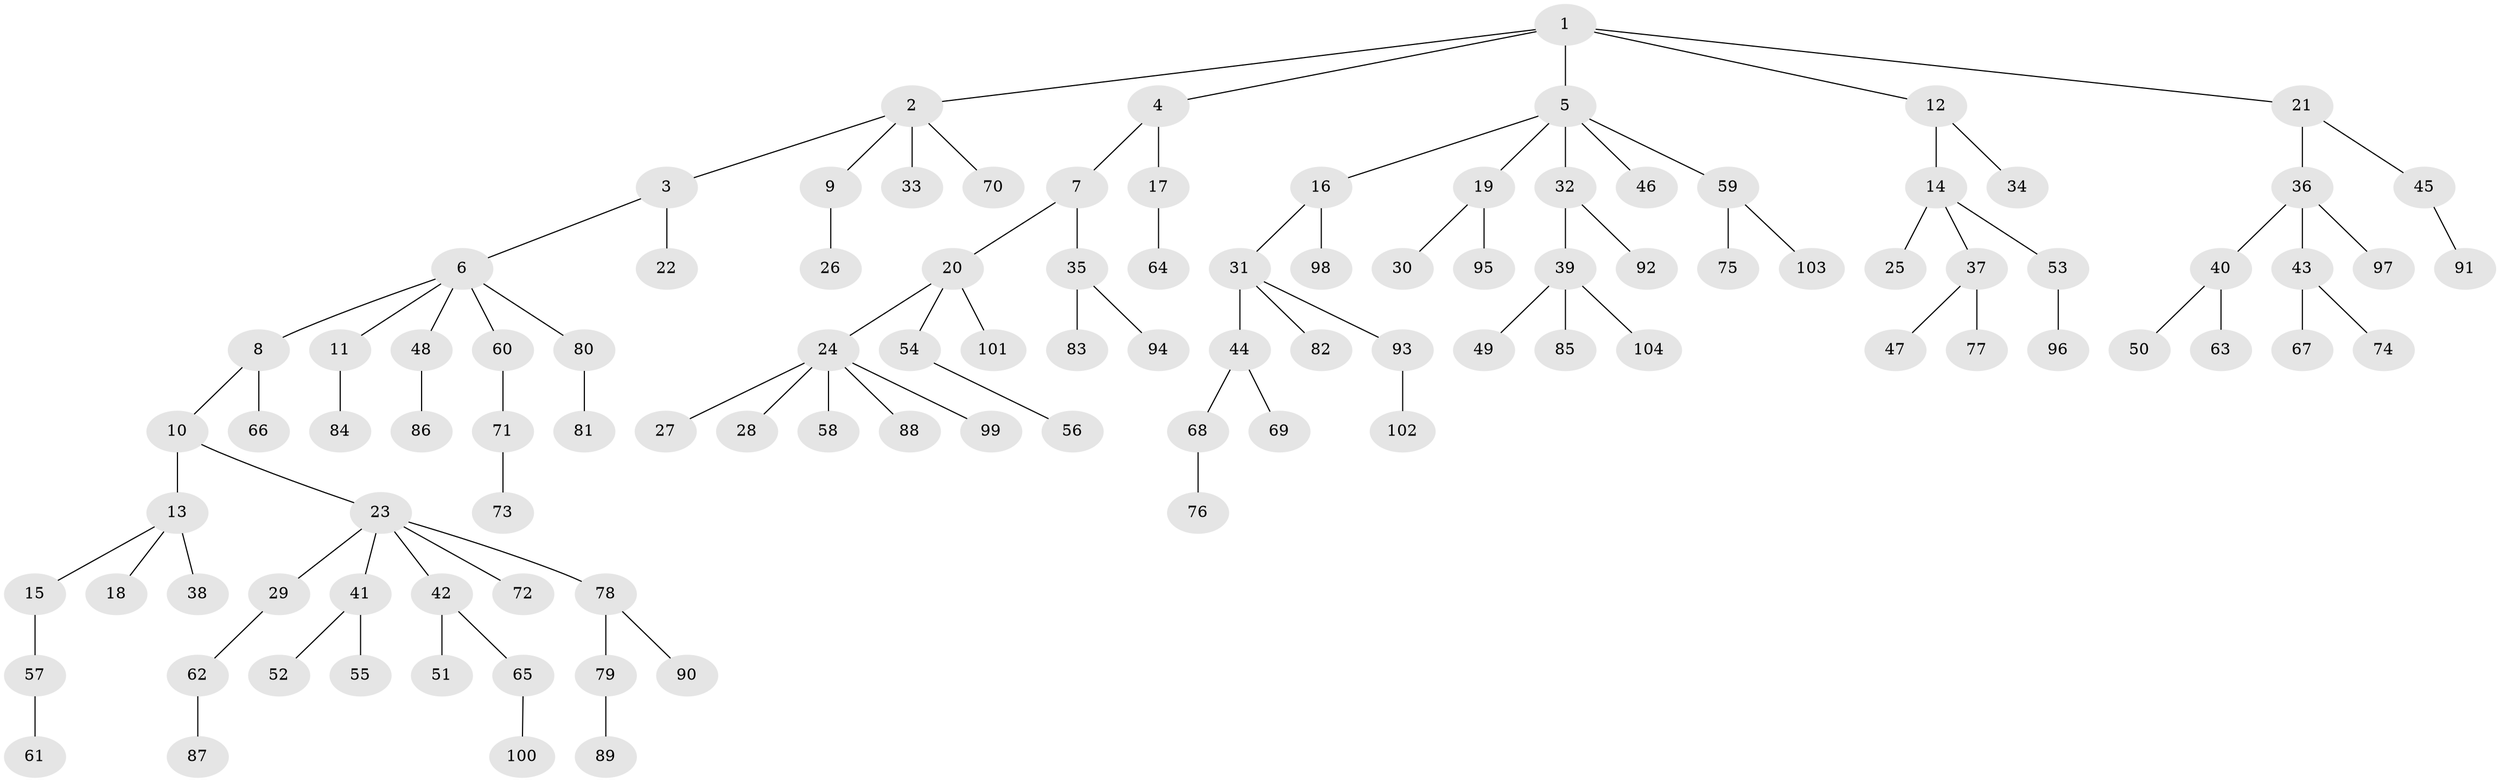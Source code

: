 // Generated by graph-tools (version 1.1) at 2025/50/03/09/25 03:50:16]
// undirected, 104 vertices, 103 edges
graph export_dot {
graph [start="1"]
  node [color=gray90,style=filled];
  1;
  2;
  3;
  4;
  5;
  6;
  7;
  8;
  9;
  10;
  11;
  12;
  13;
  14;
  15;
  16;
  17;
  18;
  19;
  20;
  21;
  22;
  23;
  24;
  25;
  26;
  27;
  28;
  29;
  30;
  31;
  32;
  33;
  34;
  35;
  36;
  37;
  38;
  39;
  40;
  41;
  42;
  43;
  44;
  45;
  46;
  47;
  48;
  49;
  50;
  51;
  52;
  53;
  54;
  55;
  56;
  57;
  58;
  59;
  60;
  61;
  62;
  63;
  64;
  65;
  66;
  67;
  68;
  69;
  70;
  71;
  72;
  73;
  74;
  75;
  76;
  77;
  78;
  79;
  80;
  81;
  82;
  83;
  84;
  85;
  86;
  87;
  88;
  89;
  90;
  91;
  92;
  93;
  94;
  95;
  96;
  97;
  98;
  99;
  100;
  101;
  102;
  103;
  104;
  1 -- 2;
  1 -- 4;
  1 -- 5;
  1 -- 12;
  1 -- 21;
  2 -- 3;
  2 -- 9;
  2 -- 33;
  2 -- 70;
  3 -- 6;
  3 -- 22;
  4 -- 7;
  4 -- 17;
  5 -- 16;
  5 -- 19;
  5 -- 32;
  5 -- 46;
  5 -- 59;
  6 -- 8;
  6 -- 11;
  6 -- 48;
  6 -- 60;
  6 -- 80;
  7 -- 20;
  7 -- 35;
  8 -- 10;
  8 -- 66;
  9 -- 26;
  10 -- 13;
  10 -- 23;
  11 -- 84;
  12 -- 14;
  12 -- 34;
  13 -- 15;
  13 -- 18;
  13 -- 38;
  14 -- 25;
  14 -- 37;
  14 -- 53;
  15 -- 57;
  16 -- 31;
  16 -- 98;
  17 -- 64;
  19 -- 30;
  19 -- 95;
  20 -- 24;
  20 -- 54;
  20 -- 101;
  21 -- 36;
  21 -- 45;
  23 -- 29;
  23 -- 41;
  23 -- 42;
  23 -- 72;
  23 -- 78;
  24 -- 27;
  24 -- 28;
  24 -- 58;
  24 -- 88;
  24 -- 99;
  29 -- 62;
  31 -- 44;
  31 -- 82;
  31 -- 93;
  32 -- 39;
  32 -- 92;
  35 -- 83;
  35 -- 94;
  36 -- 40;
  36 -- 43;
  36 -- 97;
  37 -- 47;
  37 -- 77;
  39 -- 49;
  39 -- 85;
  39 -- 104;
  40 -- 50;
  40 -- 63;
  41 -- 52;
  41 -- 55;
  42 -- 51;
  42 -- 65;
  43 -- 67;
  43 -- 74;
  44 -- 68;
  44 -- 69;
  45 -- 91;
  48 -- 86;
  53 -- 96;
  54 -- 56;
  57 -- 61;
  59 -- 75;
  59 -- 103;
  60 -- 71;
  62 -- 87;
  65 -- 100;
  68 -- 76;
  71 -- 73;
  78 -- 79;
  78 -- 90;
  79 -- 89;
  80 -- 81;
  93 -- 102;
}
